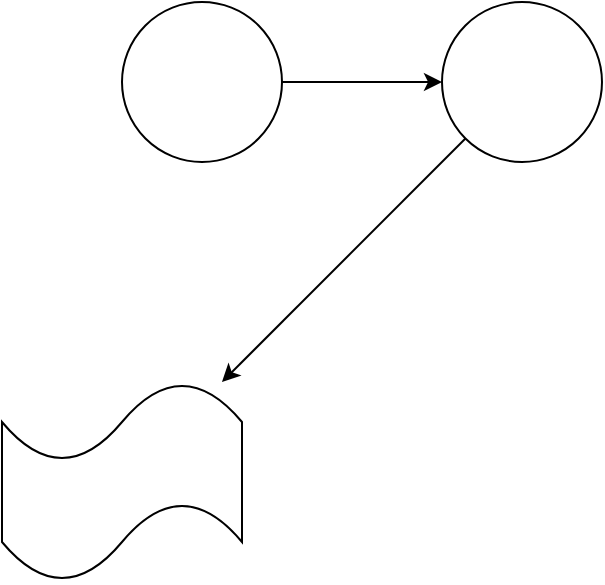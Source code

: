 <mxfile>
    <diagram id="Mlhtu25QizU-fNw3Kucx" name="Page-1">
        <mxGraphModel dx="1593" dy="1836" grid="1" gridSize="10" guides="1" tooltips="1" connect="1" arrows="1" fold="1" page="1" pageScale="1" pageWidth="827" pageHeight="1169" math="0" shadow="0">
            <root>
                <mxCell id="0"/>
                <mxCell id="1" parent="0"/>
                <mxCell id="4" value="" style="edgeStyle=none;html=1;" edge="1" parent="1" source="2" target="3">
                    <mxGeometry relative="1" as="geometry"/>
                </mxCell>
                <mxCell id="2" value="" style="ellipse;whiteSpace=wrap;html=1;aspect=fixed;" vertex="1" parent="1">
                    <mxGeometry x="-130" y="-150" width="80" height="80" as="geometry"/>
                </mxCell>
                <mxCell id="6" value="" style="edgeStyle=none;html=1;" edge="1" parent="1" source="3" target="5">
                    <mxGeometry relative="1" as="geometry"/>
                </mxCell>
                <mxCell id="3" value="" style="ellipse;whiteSpace=wrap;html=1;aspect=fixed;" vertex="1" parent="1">
                    <mxGeometry x="30" y="-150" width="80" height="80" as="geometry"/>
                </mxCell>
                <mxCell id="5" value="" style="shape=tape;whiteSpace=wrap;html=1;" vertex="1" parent="1">
                    <mxGeometry x="-190" y="40" width="120" height="100" as="geometry"/>
                </mxCell>
            </root>
        </mxGraphModel>
    </diagram>
</mxfile>